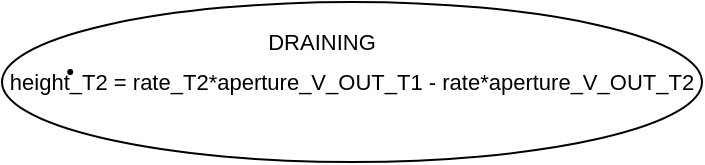 <mxfile version="10.6.3" type="device"><diagram id="CQbn7C6XYgCKmY-lxhBd" name="Page-1"><mxGraphModel dx="443" dy="270" grid="1" gridSize="10" guides="1" tooltips="1" connect="1" arrows="1" fold="1" page="1" pageScale="1" pageWidth="827" pageHeight="1169" math="0" shadow="0"><root><mxCell id="0"/><mxCell id="1" parent="0"/><mxCell id="TF4jcnUDMei1oOdra7ed-82" value="&lt;div&gt;&lt;div&gt;&lt;span&gt;height_T2 &lt;/span&gt;&lt;span&gt;=&lt;/span&gt;&lt;span&gt; rate_T2&lt;/span&gt;&lt;span&gt;*&lt;/span&gt;&lt;span&gt;aperture_V_OUT_T1 &lt;/span&gt;&lt;span&gt;-&lt;/span&gt;&lt;span&gt; rate&lt;/span&gt;&lt;span&gt;*&lt;/span&gt;&lt;span&gt;aperture_V_OUT_T2&lt;/span&gt;&lt;/div&gt;&lt;/div&gt;" style="ellipse;whiteSpace=wrap;html=1;fillColor=#FFFFFF;fontSize=11;" vertex="1" parent="1"><mxGeometry x="240" y="150" width="350" height="80" as="geometry"/></mxCell><mxCell id="TF4jcnUDMei1oOdra7ed-84" value="" style="ellipse;whiteSpace=wrap;html=1;aspect=fixed;fillColor=#000000;" vertex="1" parent="1"><mxGeometry x="273.108" y="184" width="2" height="2" as="geometry"/></mxCell><mxCell id="TF4jcnUDMei1oOdra7ed-86" value="DRAINING" style="text;html=1;strokeColor=none;fillColor=none;align=center;verticalAlign=middle;whiteSpace=wrap;rounded=0;fontSize=11;" vertex="1" parent="1"><mxGeometry x="380" y="160" width="40" height="20" as="geometry"/></mxCell></root></mxGraphModel></diagram></mxfile>